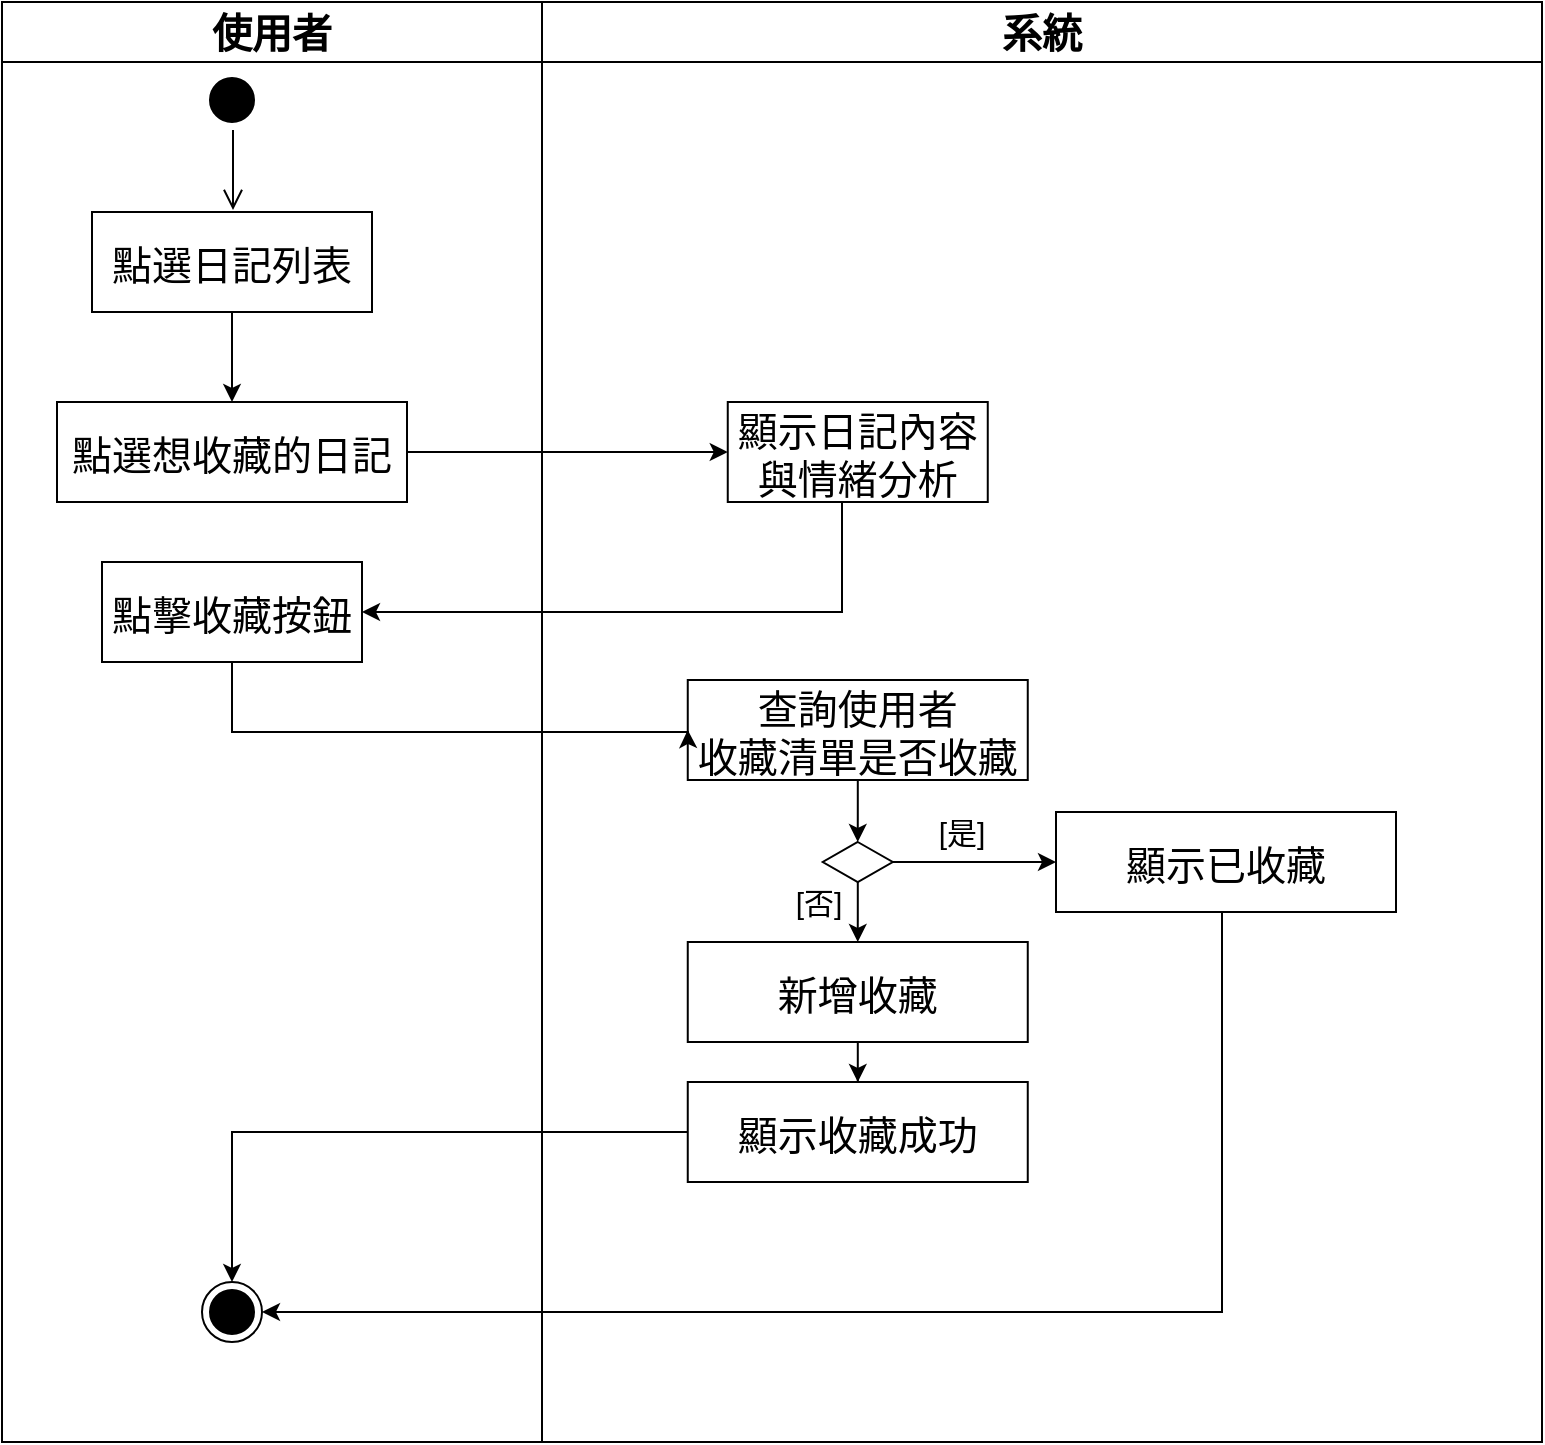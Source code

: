<mxfile version="26.2.15">
  <diagram name="收藏日記" id="qaRuIA4g81x4aDUxpuM_">
    <mxGraphModel dx="766" dy="1174" grid="1" gridSize="10" guides="1" tooltips="1" connect="1" arrows="1" fold="1" page="1" pageScale="1" pageWidth="827" pageHeight="1169" math="0" shadow="0">
      <root>
        <mxCell id="0" />
        <mxCell id="1" parent="0" />
        <mxCell id="JQIcz9f72YQv7gDRNe6x-1" value="" style="ellipse;shape=startState;fillColor=#000000;strokeColor=#000000;" parent="1" vertex="1">
          <mxGeometry x="230" y="444" width="30" height="30" as="geometry" />
        </mxCell>
        <mxCell id="JQIcz9f72YQv7gDRNe6x-2" value="" style="edgeStyle=elbowEdgeStyle;elbow=horizontal;verticalAlign=bottom;endArrow=open;endSize=8;strokeColor=#000000;endFill=1;rounded=0;fillColor=#000000;" parent="1" source="JQIcz9f72YQv7gDRNe6x-1" edge="1">
          <mxGeometry x="100" y="40" as="geometry">
            <mxPoint x="245.643" y="514" as="targetPoint" />
          </mxGeometry>
        </mxCell>
        <mxCell id="JQIcz9f72YQv7gDRNe6x-3" value="" style="endArrow=open;strokeColor=#000000;endFill=1;rounded=0" parent="1" target="JQIcz9f72YQv7gDRNe6x-7" edge="1">
          <mxGeometry relative="1" as="geometry">
            <mxPoint x="245" y="556" as="sourcePoint" />
            <mxPoint x="244.75" y="616" as="targetPoint" />
          </mxGeometry>
        </mxCell>
        <mxCell id="JQIcz9f72YQv7gDRNe6x-4" value="使用者" style="swimlane;whiteSpace=wrap;startSize=30;fontSize=20;" parent="1" vertex="1">
          <mxGeometry x="130" y="410" width="270" height="720" as="geometry" />
        </mxCell>
        <mxCell id="JQIcz9f72YQv7gDRNe6x-6" value="" style="ellipse;html=1;shape=endState;fillColor=#000000;strokeColor=#000000;" parent="JQIcz9f72YQv7gDRNe6x-4" vertex="1">
          <mxGeometry x="100" y="640" width="30" height="30" as="geometry" />
        </mxCell>
        <mxCell id="JQIcz9f72YQv7gDRNe6x-25" style="edgeStyle=orthogonalEdgeStyle;rounded=0;orthogonalLoop=1;jettySize=auto;html=1;" parent="JQIcz9f72YQv7gDRNe6x-4" source="JQIcz9f72YQv7gDRNe6x-7" target="JQIcz9f72YQv7gDRNe6x-24" edge="1">
          <mxGeometry relative="1" as="geometry" />
        </mxCell>
        <mxCell id="JQIcz9f72YQv7gDRNe6x-7" value="點選日記列表" style="fontSize=20;" parent="JQIcz9f72YQv7gDRNe6x-4" vertex="1">
          <mxGeometry x="45" y="105" width="140" height="50" as="geometry" />
        </mxCell>
        <mxCell id="JQIcz9f72YQv7gDRNe6x-24" value="點選想收藏的日記" style="fontSize=20;" parent="JQIcz9f72YQv7gDRNe6x-4" vertex="1">
          <mxGeometry x="27.5" y="200" width="175" height="50" as="geometry" />
        </mxCell>
        <mxCell id="JQIcz9f72YQv7gDRNe6x-27" value="點擊收藏按鈕" style="fontSize=20;" parent="JQIcz9f72YQv7gDRNe6x-4" vertex="1">
          <mxGeometry x="50" y="280" width="130" height="50" as="geometry" />
        </mxCell>
        <mxCell id="JQIcz9f72YQv7gDRNe6x-8" value="系統" style="swimlane;whiteSpace=wrap;startSize=30;fontSize=20;" parent="1" vertex="1">
          <mxGeometry x="400" y="410" width="500" height="720" as="geometry" />
        </mxCell>
        <mxCell id="JQIcz9f72YQv7gDRNe6x-33" style="edgeStyle=orthogonalEdgeStyle;rounded=0;orthogonalLoop=1;jettySize=auto;html=1;entryX=0.5;entryY=0;entryDx=0;entryDy=0;" parent="JQIcz9f72YQv7gDRNe6x-8" source="JQIcz9f72YQv7gDRNe6x-10" target="JQIcz9f72YQv7gDRNe6x-14" edge="1">
          <mxGeometry relative="1" as="geometry">
            <mxPoint x="157.88" y="420" as="targetPoint" />
          </mxGeometry>
        </mxCell>
        <mxCell id="JQIcz9f72YQv7gDRNe6x-10" value="查詢使用者&#xa;收藏清單是否收藏" style="fontSize=20;" parent="JQIcz9f72YQv7gDRNe6x-8" vertex="1">
          <mxGeometry x="72.88" y="339" width="170" height="50" as="geometry" />
        </mxCell>
        <mxCell id="JQIcz9f72YQv7gDRNe6x-41" style="edgeStyle=orthogonalEdgeStyle;rounded=0;orthogonalLoop=1;jettySize=auto;html=1;entryX=0;entryY=0.5;entryDx=0;entryDy=0;" parent="JQIcz9f72YQv7gDRNe6x-8" source="JQIcz9f72YQv7gDRNe6x-14" target="JQIcz9f72YQv7gDRNe6x-40" edge="1">
          <mxGeometry relative="1" as="geometry" />
        </mxCell>
        <mxCell id="JQIcz9f72YQv7gDRNe6x-44" style="edgeStyle=orthogonalEdgeStyle;rounded=0;orthogonalLoop=1;jettySize=auto;html=1;entryX=0.5;entryY=0;entryDx=0;entryDy=0;" parent="JQIcz9f72YQv7gDRNe6x-8" source="JQIcz9f72YQv7gDRNe6x-14" target="JQIcz9f72YQv7gDRNe6x-43" edge="1">
          <mxGeometry relative="1" as="geometry" />
        </mxCell>
        <mxCell id="JQIcz9f72YQv7gDRNe6x-14" value="&#xa;" style="rhombus;fillColor=#FFFFFF;strokeColor=#000000;" parent="JQIcz9f72YQv7gDRNe6x-8" vertex="1">
          <mxGeometry x="140.38" y="420" width="35" height="20" as="geometry" />
        </mxCell>
        <mxCell id="JQIcz9f72YQv7gDRNe6x-15" value="&lt;font style=&quot;font-size: 15px;&quot;&gt;[是]&lt;/font&gt;" style="whiteSpace=wrap;html=1;strokeColor=none;fillColor=none;" parent="JQIcz9f72YQv7gDRNe6x-8" vertex="1">
          <mxGeometry x="190" y="405" width="40" height="20" as="geometry" />
        </mxCell>
        <mxCell id="JQIcz9f72YQv7gDRNe6x-16" value="&lt;font style=&quot;font-size: 15px;&quot;&gt;[否]&lt;/font&gt;" style="whiteSpace=wrap;html=1;strokeColor=none;fillColor=none;" parent="JQIcz9f72YQv7gDRNe6x-8" vertex="1">
          <mxGeometry x="110" y="440" width="57.25" height="20" as="geometry" />
        </mxCell>
        <mxCell id="JQIcz9f72YQv7gDRNe6x-18" value="顯示日記內容&#xa;與情緒分析" style="fontSize=20;" parent="JQIcz9f72YQv7gDRNe6x-8" vertex="1">
          <mxGeometry x="92.88" y="200" width="130" height="50" as="geometry" />
        </mxCell>
        <mxCell id="JQIcz9f72YQv7gDRNe6x-40" value="顯示已收藏" style="fontSize=20;" parent="JQIcz9f72YQv7gDRNe6x-8" vertex="1">
          <mxGeometry x="257" y="405" width="170" height="50" as="geometry" />
        </mxCell>
        <mxCell id="JQIcz9f72YQv7gDRNe6x-46" style="edgeStyle=orthogonalEdgeStyle;rounded=0;orthogonalLoop=1;jettySize=auto;html=1;" parent="JQIcz9f72YQv7gDRNe6x-8" source="JQIcz9f72YQv7gDRNe6x-43" target="JQIcz9f72YQv7gDRNe6x-45" edge="1">
          <mxGeometry relative="1" as="geometry" />
        </mxCell>
        <mxCell id="JQIcz9f72YQv7gDRNe6x-43" value="新增收藏" style="fontSize=20;" parent="JQIcz9f72YQv7gDRNe6x-8" vertex="1">
          <mxGeometry x="72.88" y="470" width="170" height="50" as="geometry" />
        </mxCell>
        <mxCell id="JQIcz9f72YQv7gDRNe6x-45" value="顯示收藏成功" style="fontSize=20;" parent="JQIcz9f72YQv7gDRNe6x-8" vertex="1">
          <mxGeometry x="72.88" y="540" width="170" height="50" as="geometry" />
        </mxCell>
        <mxCell id="JQIcz9f72YQv7gDRNe6x-26" style="edgeStyle=orthogonalEdgeStyle;rounded=0;orthogonalLoop=1;jettySize=auto;html=1;entryX=0;entryY=0.5;entryDx=0;entryDy=0;" parent="1" source="JQIcz9f72YQv7gDRNe6x-24" target="JQIcz9f72YQv7gDRNe6x-18" edge="1">
          <mxGeometry relative="1" as="geometry" />
        </mxCell>
        <mxCell id="JQIcz9f72YQv7gDRNe6x-28" style="edgeStyle=orthogonalEdgeStyle;rounded=0;orthogonalLoop=1;jettySize=auto;html=1;entryX=1;entryY=0.5;entryDx=0;entryDy=0;" parent="1" source="JQIcz9f72YQv7gDRNe6x-18" target="JQIcz9f72YQv7gDRNe6x-27" edge="1">
          <mxGeometry relative="1" as="geometry">
            <Array as="points">
              <mxPoint x="550" y="715" />
            </Array>
          </mxGeometry>
        </mxCell>
        <mxCell id="JQIcz9f72YQv7gDRNe6x-30" style="edgeStyle=orthogonalEdgeStyle;rounded=0;orthogonalLoop=1;jettySize=auto;html=1;entryX=0;entryY=0.5;entryDx=0;entryDy=0;" parent="1" source="JQIcz9f72YQv7gDRNe6x-27" target="JQIcz9f72YQv7gDRNe6x-10" edge="1">
          <mxGeometry relative="1" as="geometry">
            <Array as="points">
              <mxPoint x="245" y="775" />
            </Array>
          </mxGeometry>
        </mxCell>
        <mxCell id="JQIcz9f72YQv7gDRNe6x-47" style="edgeStyle=orthogonalEdgeStyle;rounded=0;orthogonalLoop=1;jettySize=auto;html=1;entryX=0.5;entryY=0;entryDx=0;entryDy=0;" parent="1" source="JQIcz9f72YQv7gDRNe6x-45" target="JQIcz9f72YQv7gDRNe6x-6" edge="1">
          <mxGeometry relative="1" as="geometry" />
        </mxCell>
        <mxCell id="JQIcz9f72YQv7gDRNe6x-48" style="edgeStyle=orthogonalEdgeStyle;rounded=0;orthogonalLoop=1;jettySize=auto;html=1;entryX=1;entryY=0.5;entryDx=0;entryDy=0;" parent="1" source="JQIcz9f72YQv7gDRNe6x-40" target="JQIcz9f72YQv7gDRNe6x-6" edge="1">
          <mxGeometry relative="1" as="geometry">
            <Array as="points">
              <mxPoint x="740" y="1065" />
            </Array>
          </mxGeometry>
        </mxCell>
      </root>
    </mxGraphModel>
  </diagram>
</mxfile>
